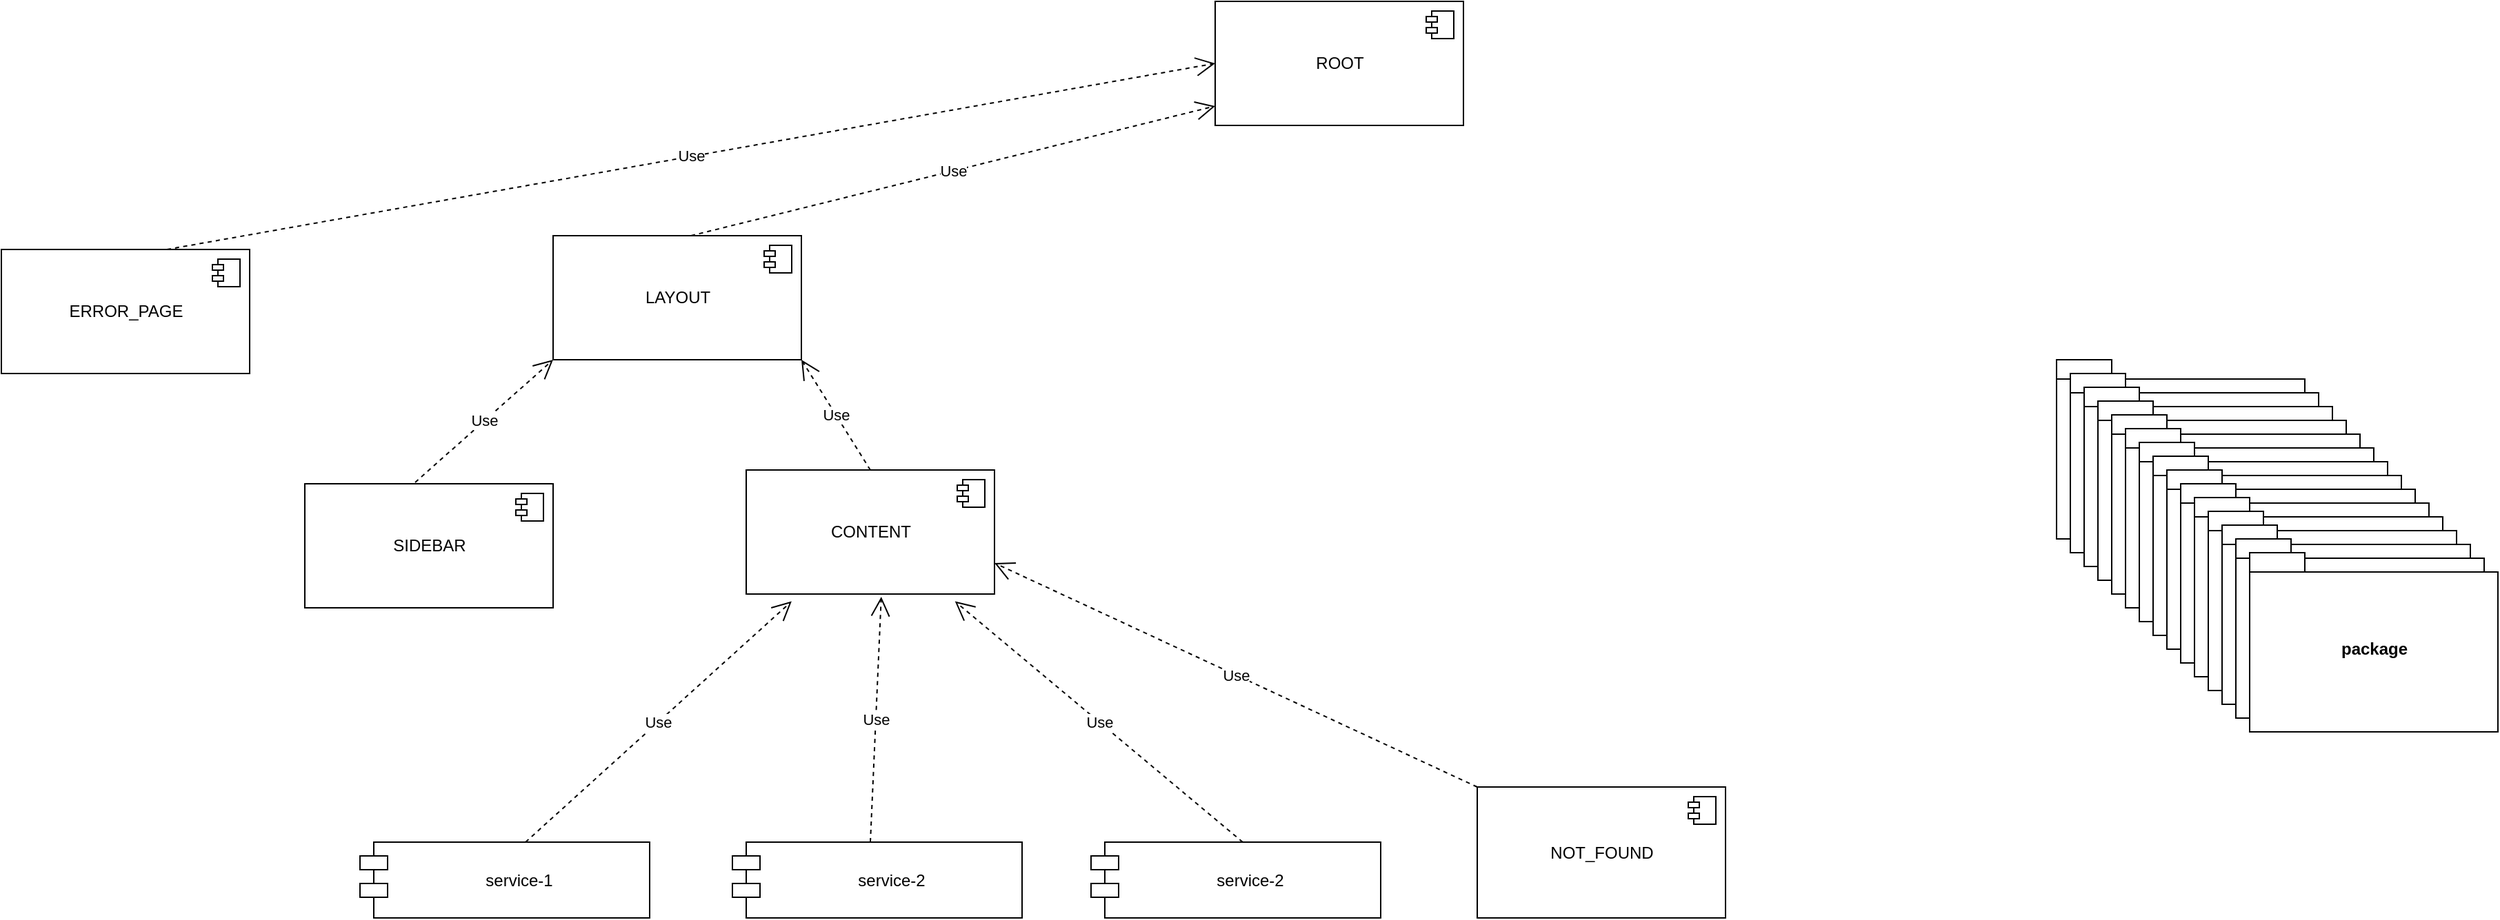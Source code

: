 <mxfile version="14.0.1" type="github">
  <diagram id="a_5FdtYtCZj7OGpo-Fc9" name="Page-1">
    <mxGraphModel dx="3077" dy="1343" grid="1" gridSize="10" guides="1" tooltips="1" connect="1" arrows="1" fold="1" page="1" pageScale="1" pageWidth="827" pageHeight="1169" math="0" shadow="0">
      <root>
        <mxCell id="0" />
        <mxCell id="1" parent="0" />
        <mxCell id="4YIqJ9_skGSq3MTqp_Pp-7" value="service-1" style="shape=module;align=left;spacingLeft=20;align=center;verticalAlign=middle;html=1;" vertex="1" parent="1">
          <mxGeometry x="-350" y="650" width="210" height="55" as="geometry" />
        </mxCell>
        <mxCell id="4YIqJ9_skGSq3MTqp_Pp-8" value="package" style="shape=folder;fontStyle=1;spacingTop=10;tabWidth=40;tabHeight=14;tabPosition=left;html=1;" vertex="1" parent="1">
          <mxGeometry x="880" y="300" width="180" height="130" as="geometry" />
        </mxCell>
        <mxCell id="4YIqJ9_skGSq3MTqp_Pp-9" value="ROOT" style="html=1;dropTarget=0;" vertex="1" parent="1">
          <mxGeometry x="270" y="40" width="180" height="90" as="geometry" />
        </mxCell>
        <mxCell id="4YIqJ9_skGSq3MTqp_Pp-10" value="" style="shape=module;jettyWidth=8;jettyHeight=4;" vertex="1" parent="4YIqJ9_skGSq3MTqp_Pp-9">
          <mxGeometry x="1" width="20" height="20" relative="1" as="geometry">
            <mxPoint x="-27" y="7" as="offset" />
          </mxGeometry>
        </mxCell>
        <mxCell id="4YIqJ9_skGSq3MTqp_Pp-11" value="LAYOUT" style="html=1;dropTarget=0;" vertex="1" parent="1">
          <mxGeometry x="-210" y="210" width="180" height="90" as="geometry" />
        </mxCell>
        <mxCell id="4YIqJ9_skGSq3MTqp_Pp-12" value="" style="shape=module;jettyWidth=8;jettyHeight=4;" vertex="1" parent="4YIqJ9_skGSq3MTqp_Pp-11">
          <mxGeometry x="1" width="20" height="20" relative="1" as="geometry">
            <mxPoint x="-27" y="7" as="offset" />
          </mxGeometry>
        </mxCell>
        <mxCell id="4YIqJ9_skGSq3MTqp_Pp-13" value="SIDEBAR" style="html=1;dropTarget=0;" vertex="1" parent="1">
          <mxGeometry x="-390" y="390" width="180" height="90" as="geometry" />
        </mxCell>
        <mxCell id="4YIqJ9_skGSq3MTqp_Pp-14" value="" style="shape=module;jettyWidth=8;jettyHeight=4;" vertex="1" parent="4YIqJ9_skGSq3MTqp_Pp-13">
          <mxGeometry x="1" width="20" height="20" relative="1" as="geometry">
            <mxPoint x="-27" y="7" as="offset" />
          </mxGeometry>
        </mxCell>
        <mxCell id="4YIqJ9_skGSq3MTqp_Pp-15" value="CONTENT" style="html=1;dropTarget=0;" vertex="1" parent="1">
          <mxGeometry x="-70" y="380" width="180" height="90" as="geometry" />
        </mxCell>
        <mxCell id="4YIqJ9_skGSq3MTqp_Pp-16" value="" style="shape=module;jettyWidth=8;jettyHeight=4;" vertex="1" parent="4YIqJ9_skGSq3MTqp_Pp-15">
          <mxGeometry x="1" width="20" height="20" relative="1" as="geometry">
            <mxPoint x="-27" y="7" as="offset" />
          </mxGeometry>
        </mxCell>
        <mxCell id="4YIqJ9_skGSq3MTqp_Pp-17" value="service-2" style="shape=module;align=left;spacingLeft=20;align=center;verticalAlign=middle;html=1;" vertex="1" parent="1">
          <mxGeometry x="-80" y="650" width="210" height="55" as="geometry" />
        </mxCell>
        <mxCell id="4YIqJ9_skGSq3MTqp_Pp-18" value="service-2" style="shape=module;align=left;spacingLeft=20;align=center;verticalAlign=middle;html=1;" vertex="1" parent="1">
          <mxGeometry x="180" y="650" width="210" height="55" as="geometry" />
        </mxCell>
        <mxCell id="4YIqJ9_skGSq3MTqp_Pp-19" value="Use" style="endArrow=open;endSize=12;dashed=1;html=1;entryX=0;entryY=1;entryDx=0;entryDy=0;" edge="1" parent="1" target="4YIqJ9_skGSq3MTqp_Pp-11">
          <mxGeometry width="160" relative="1" as="geometry">
            <mxPoint x="-310" y="389" as="sourcePoint" />
            <mxPoint x="-150" y="389" as="targetPoint" />
          </mxGeometry>
        </mxCell>
        <mxCell id="4YIqJ9_skGSq3MTqp_Pp-20" value="ERROR_PAGE" style="html=1;dropTarget=0;" vertex="1" parent="1">
          <mxGeometry x="-610" y="220" width="180" height="90" as="geometry" />
        </mxCell>
        <mxCell id="4YIqJ9_skGSq3MTqp_Pp-21" value="" style="shape=module;jettyWidth=8;jettyHeight=4;" vertex="1" parent="4YIqJ9_skGSq3MTqp_Pp-20">
          <mxGeometry x="1" width="20" height="20" relative="1" as="geometry">
            <mxPoint x="-27" y="7" as="offset" />
          </mxGeometry>
        </mxCell>
        <mxCell id="4YIqJ9_skGSq3MTqp_Pp-22" value="Use" style="endArrow=open;endSize=12;dashed=1;html=1;entryX=0;entryY=0.5;entryDx=0;entryDy=0;" edge="1" parent="1" target="4YIqJ9_skGSq3MTqp_Pp-9">
          <mxGeometry width="160" relative="1" as="geometry">
            <mxPoint x="-490" y="220" as="sourcePoint" />
            <mxPoint x="-330" y="1" as="targetPoint" />
          </mxGeometry>
        </mxCell>
        <mxCell id="4YIqJ9_skGSq3MTqp_Pp-23" value="Use" style="endArrow=open;endSize=12;dashed=1;html=1;entryX=1;entryY=1;entryDx=0;entryDy=0;" edge="1" parent="1" target="4YIqJ9_skGSq3MTqp_Pp-11">
          <mxGeometry width="160" relative="1" as="geometry">
            <mxPoint x="20" y="380" as="sourcePoint" />
            <mxPoint x="120" y="291" as="targetPoint" />
          </mxGeometry>
        </mxCell>
        <mxCell id="4YIqJ9_skGSq3MTqp_Pp-24" value="package" style="shape=folder;fontStyle=1;spacingTop=10;tabWidth=40;tabHeight=14;tabPosition=left;html=1;" vertex="1" parent="1">
          <mxGeometry x="890" y="310" width="180" height="130" as="geometry" />
        </mxCell>
        <mxCell id="4YIqJ9_skGSq3MTqp_Pp-25" value="package" style="shape=folder;fontStyle=1;spacingTop=10;tabWidth=40;tabHeight=14;tabPosition=left;html=1;" vertex="1" parent="1">
          <mxGeometry x="900" y="320" width="180" height="130" as="geometry" />
        </mxCell>
        <mxCell id="4YIqJ9_skGSq3MTqp_Pp-26" value="package" style="shape=folder;fontStyle=1;spacingTop=10;tabWidth=40;tabHeight=14;tabPosition=left;html=1;" vertex="1" parent="1">
          <mxGeometry x="910" y="330" width="180" height="130" as="geometry" />
        </mxCell>
        <mxCell id="4YIqJ9_skGSq3MTqp_Pp-27" value="package" style="shape=folder;fontStyle=1;spacingTop=10;tabWidth=40;tabHeight=14;tabPosition=left;html=1;" vertex="1" parent="1">
          <mxGeometry x="920" y="340" width="180" height="130" as="geometry" />
        </mxCell>
        <mxCell id="4YIqJ9_skGSq3MTqp_Pp-28" value="package" style="shape=folder;fontStyle=1;spacingTop=10;tabWidth=40;tabHeight=14;tabPosition=left;html=1;" vertex="1" parent="1">
          <mxGeometry x="930" y="350" width="180" height="130" as="geometry" />
        </mxCell>
        <mxCell id="4YIqJ9_skGSq3MTqp_Pp-29" value="package" style="shape=folder;fontStyle=1;spacingTop=10;tabWidth=40;tabHeight=14;tabPosition=left;html=1;" vertex="1" parent="1">
          <mxGeometry x="940" y="360" width="180" height="130" as="geometry" />
        </mxCell>
        <mxCell id="4YIqJ9_skGSq3MTqp_Pp-30" value="package" style="shape=folder;fontStyle=1;spacingTop=10;tabWidth=40;tabHeight=14;tabPosition=left;html=1;" vertex="1" parent="1">
          <mxGeometry x="950" y="370" width="180" height="130" as="geometry" />
        </mxCell>
        <mxCell id="4YIqJ9_skGSq3MTqp_Pp-31" value="package" style="shape=folder;fontStyle=1;spacingTop=10;tabWidth=40;tabHeight=14;tabPosition=left;html=1;" vertex="1" parent="1">
          <mxGeometry x="960" y="380" width="180" height="130" as="geometry" />
        </mxCell>
        <mxCell id="4YIqJ9_skGSq3MTqp_Pp-32" value="package" style="shape=folder;fontStyle=1;spacingTop=10;tabWidth=40;tabHeight=14;tabPosition=left;html=1;" vertex="1" parent="1">
          <mxGeometry x="970" y="390" width="180" height="130" as="geometry" />
        </mxCell>
        <mxCell id="4YIqJ9_skGSq3MTqp_Pp-33" value="package" style="shape=folder;fontStyle=1;spacingTop=10;tabWidth=40;tabHeight=14;tabPosition=left;html=1;" vertex="1" parent="1">
          <mxGeometry x="980" y="400" width="180" height="130" as="geometry" />
        </mxCell>
        <mxCell id="4YIqJ9_skGSq3MTqp_Pp-34" value="package" style="shape=folder;fontStyle=1;spacingTop=10;tabWidth=40;tabHeight=14;tabPosition=left;html=1;" vertex="1" parent="1">
          <mxGeometry x="990" y="410" width="180" height="130" as="geometry" />
        </mxCell>
        <mxCell id="4YIqJ9_skGSq3MTqp_Pp-35" value="package" style="shape=folder;fontStyle=1;spacingTop=10;tabWidth=40;tabHeight=14;tabPosition=left;html=1;" vertex="1" parent="1">
          <mxGeometry x="1000" y="420" width="180" height="130" as="geometry" />
        </mxCell>
        <mxCell id="4YIqJ9_skGSq3MTqp_Pp-36" value="package" style="shape=folder;fontStyle=1;spacingTop=10;tabWidth=40;tabHeight=14;tabPosition=left;html=1;" vertex="1" parent="1">
          <mxGeometry x="1010" y="430" width="180" height="130" as="geometry" />
        </mxCell>
        <mxCell id="4YIqJ9_skGSq3MTqp_Pp-37" value="package" style="shape=folder;fontStyle=1;spacingTop=10;tabWidth=40;tabHeight=14;tabPosition=left;html=1;" vertex="1" parent="1">
          <mxGeometry x="1020" y="440" width="180" height="130" as="geometry" />
        </mxCell>
        <mxCell id="4YIqJ9_skGSq3MTqp_Pp-38" value="Use" style="endArrow=open;endSize=12;dashed=1;html=1;entryX=0.183;entryY=1.059;entryDx=0;entryDy=0;entryPerimeter=0;" edge="1" parent="1" target="4YIqJ9_skGSq3MTqp_Pp-15">
          <mxGeometry width="160" relative="1" as="geometry">
            <mxPoint x="-230" y="650" as="sourcePoint" />
            <mxPoint x="20" y="480" as="targetPoint" />
          </mxGeometry>
        </mxCell>
        <mxCell id="4YIqJ9_skGSq3MTqp_Pp-39" value="Use" style="endArrow=open;endSize=12;dashed=1;html=1;entryX=0.544;entryY=1.022;entryDx=0;entryDy=0;entryPerimeter=0;" edge="1" parent="1" target="4YIqJ9_skGSq3MTqp_Pp-15">
          <mxGeometry width="160" relative="1" as="geometry">
            <mxPoint x="20" y="650" as="sourcePoint" />
            <mxPoint x="180" y="470" as="targetPoint" />
          </mxGeometry>
        </mxCell>
        <mxCell id="4YIqJ9_skGSq3MTqp_Pp-40" value="Use" style="endArrow=open;endSize=12;dashed=1;html=1;entryX=0.841;entryY=1.059;entryDx=0;entryDy=0;entryPerimeter=0;" edge="1" parent="1" target="4YIqJ9_skGSq3MTqp_Pp-15">
          <mxGeometry width="160" relative="1" as="geometry">
            <mxPoint x="290" y="650" as="sourcePoint" />
            <mxPoint x="297.92" y="471.98" as="targetPoint" />
          </mxGeometry>
        </mxCell>
        <mxCell id="4YIqJ9_skGSq3MTqp_Pp-41" value="Use" style="endArrow=open;endSize=12;dashed=1;html=1;entryX=0;entryY=0.844;entryDx=0;entryDy=0;entryPerimeter=0;" edge="1" parent="1" target="4YIqJ9_skGSq3MTqp_Pp-9">
          <mxGeometry width="160" relative="1" as="geometry">
            <mxPoint x="-110" y="210" as="sourcePoint" />
            <mxPoint x="650" y="75" as="targetPoint" />
          </mxGeometry>
        </mxCell>
        <mxCell id="4YIqJ9_skGSq3MTqp_Pp-42" value="NOT_FOUND" style="html=1;dropTarget=0;" vertex="1" parent="1">
          <mxGeometry x="460" y="610" width="180" height="95" as="geometry" />
        </mxCell>
        <mxCell id="4YIqJ9_skGSq3MTqp_Pp-43" value="" style="shape=module;jettyWidth=8;jettyHeight=4;" vertex="1" parent="4YIqJ9_skGSq3MTqp_Pp-42">
          <mxGeometry x="1" width="20" height="20" relative="1" as="geometry">
            <mxPoint x="-27" y="7" as="offset" />
          </mxGeometry>
        </mxCell>
        <mxCell id="4YIqJ9_skGSq3MTqp_Pp-46" value="Use" style="endArrow=open;endSize=12;dashed=1;html=1;exitX=0;exitY=0;exitDx=0;exitDy=0;entryX=1;entryY=0.75;entryDx=0;entryDy=0;" edge="1" parent="1" source="4YIqJ9_skGSq3MTqp_Pp-42" target="4YIqJ9_skGSq3MTqp_Pp-15">
          <mxGeometry width="160" relative="1" as="geometry">
            <mxPoint x="300" y="660" as="sourcePoint" />
            <mxPoint x="30" y="482" as="targetPoint" />
          </mxGeometry>
        </mxCell>
      </root>
    </mxGraphModel>
  </diagram>
</mxfile>
